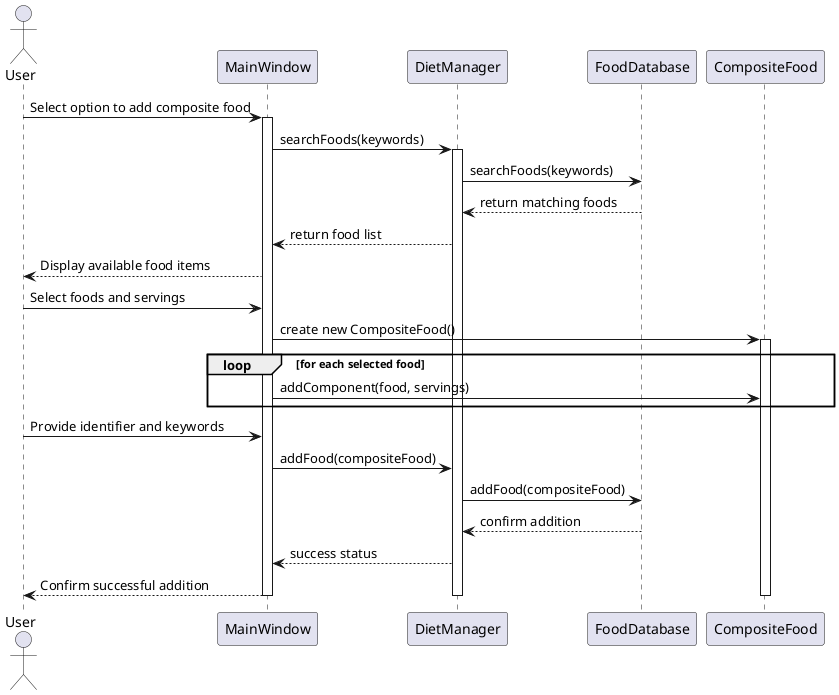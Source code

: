 
@startuml uc2
actor User
participant "MainWindow" as UI
participant "DietManager" as DM
participant "FoodDatabase" as DB
participant "CompositeFood" as CF

User -> UI : Select option to add composite food
activate UI

UI -> DM : searchFoods(keywords)
activate DM
DM -> DB : searchFoods(keywords)
DB --> DM : return matching foods
DM --> UI : return food list
UI --> User : Display available food items

User -> UI : Select foods and servings
UI -> CF : create new CompositeFood()
activate CF

loop for each selected food
    UI -> CF : addComponent(food, servings)
end

User -> UI : Provide identifier and keywords
UI -> DM : addFood(compositeFood)
DM -> DB : addFood(compositeFood)
DB --> DM : confirm addition
DM --> UI : success status
UI --> User : Confirm successful addition

deactivate CF
deactivate DM
deactivate UI

@enduml
